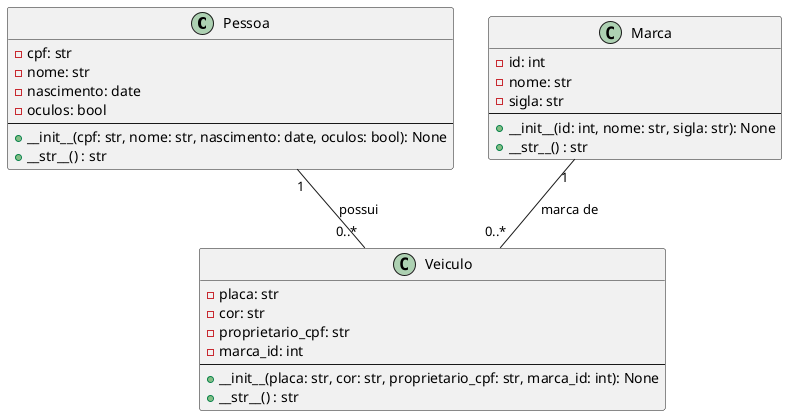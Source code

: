 @startuml loca

class Pessoa {
    - cpf: str
    - nome: str
    - nascimento: date
    - oculos: bool
    --
    + __init__(cpf: str, nome: str, nascimento: date, oculos: bool): None
    + __str__() : str
}

class Marca {
    - id: int
    - nome: str
    - sigla: str
    --
    + __init__(id: int, nome: str, sigla: str): None
    + __str__() : str
}

class Veiculo {
    - placa: str
    - cor: str
    - proprietario_cpf: str
    - marca_id: int
    --
    + __init__(placa: str, cor: str, proprietario_cpf: str, marca_id: int): None
    + __str__() : str
}

Pessoa "1" -- "0..*" Veiculo : "possui"
Marca "1" -- "0..*" Veiculo : "marca de"

@enduml
